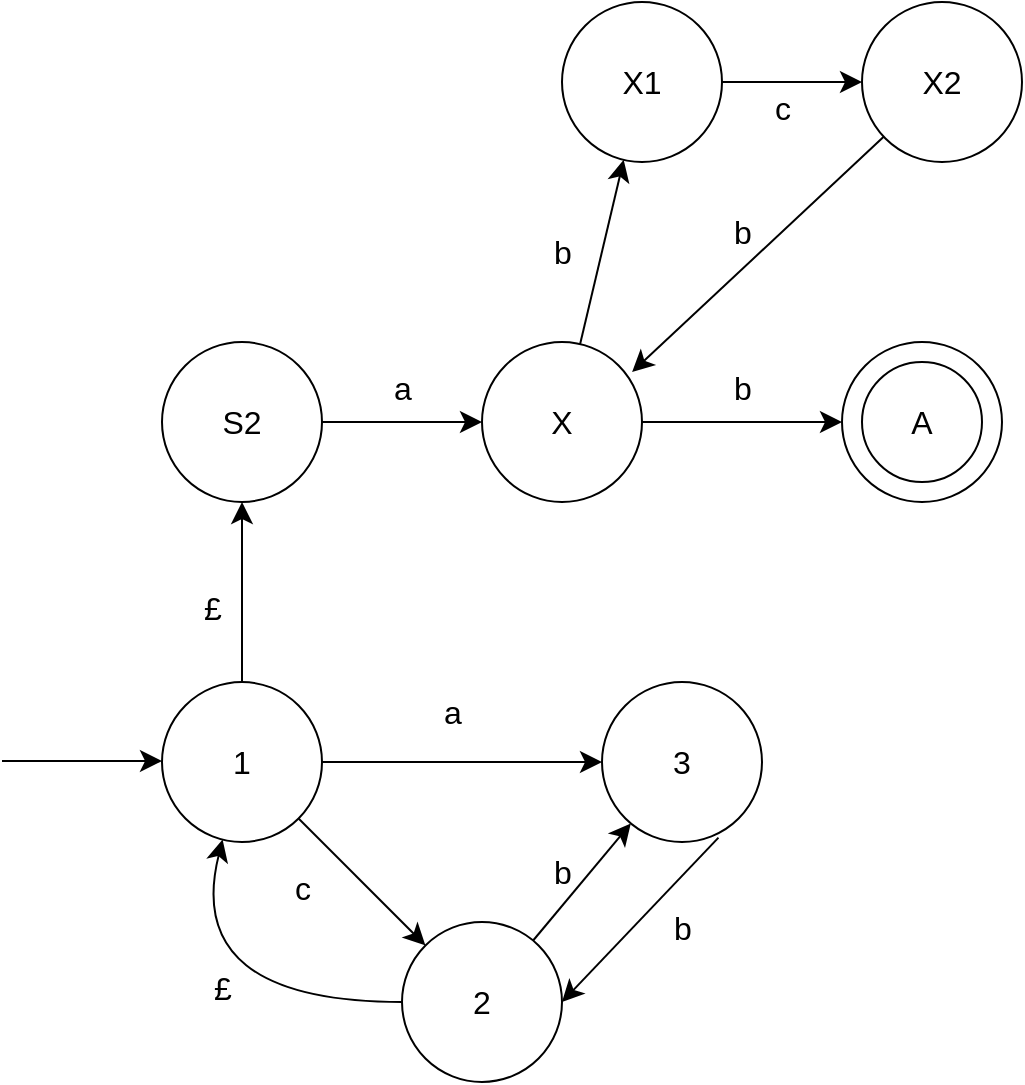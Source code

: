 <mxfile version="21.3.2" type="device">
  <diagram name="Página-1" id="lqDHjQ5vLCpdWSQDyT20">
    <mxGraphModel dx="1533" dy="1385" grid="1" gridSize="10" guides="1" tooltips="1" connect="1" arrows="1" fold="1" page="0" pageScale="1" pageWidth="1169" pageHeight="827" math="0" shadow="0">
      <root>
        <mxCell id="0" />
        <mxCell id="1" parent="0" />
        <mxCell id="gHxe_wojSaN-GGX2REn--24" style="edgeStyle=none;curved=1;rounded=0;orthogonalLoop=1;jettySize=auto;html=1;fontSize=12;startSize=8;endSize=8;" edge="1" parent="1" source="gHxe_wojSaN-GGX2REn--17" target="gHxe_wojSaN-GGX2REn--23">
          <mxGeometry relative="1" as="geometry" />
        </mxCell>
        <mxCell id="gHxe_wojSaN-GGX2REn--17" value="S2" style="ellipse;whiteSpace=wrap;html=1;fontSize=16;" vertex="1" parent="1">
          <mxGeometry x="-340" y="-480" width="80" height="80" as="geometry" />
        </mxCell>
        <mxCell id="gHxe_wojSaN-GGX2REn--27" style="edgeStyle=none;curved=1;rounded=0;orthogonalLoop=1;jettySize=auto;html=1;fontSize=12;startSize=8;endSize=8;" edge="1" parent="1" source="gHxe_wojSaN-GGX2REn--23" target="gHxe_wojSaN-GGX2REn--26">
          <mxGeometry relative="1" as="geometry" />
        </mxCell>
        <mxCell id="gHxe_wojSaN-GGX2REn--32" style="edgeStyle=none;curved=1;rounded=0;orthogonalLoop=1;jettySize=auto;html=1;fontSize=12;startSize=8;endSize=8;" edge="1" parent="1" source="gHxe_wojSaN-GGX2REn--23" target="gHxe_wojSaN-GGX2REn--31">
          <mxGeometry relative="1" as="geometry" />
        </mxCell>
        <mxCell id="gHxe_wojSaN-GGX2REn--23" value="X" style="ellipse;whiteSpace=wrap;html=1;fontSize=16;" vertex="1" parent="1">
          <mxGeometry x="-180" y="-480" width="80" height="80" as="geometry" />
        </mxCell>
        <mxCell id="gHxe_wojSaN-GGX2REn--25" value="a" style="text;html=1;align=center;verticalAlign=middle;resizable=0;points=[];autosize=1;strokeColor=none;fillColor=none;fontSize=16;" vertex="1" parent="1">
          <mxGeometry x="-235" y="-472" width="30" height="30" as="geometry" />
        </mxCell>
        <mxCell id="gHxe_wojSaN-GGX2REn--26" value="" style="ellipse;whiteSpace=wrap;html=1;fontSize=16;" vertex="1" parent="1">
          <mxGeometry y="-480" width="80" height="80" as="geometry" />
        </mxCell>
        <mxCell id="gHxe_wojSaN-GGX2REn--28" value="b" style="text;html=1;align=center;verticalAlign=middle;resizable=0;points=[];autosize=1;strokeColor=none;fillColor=none;fontSize=16;" vertex="1" parent="1">
          <mxGeometry x="-65" y="-472" width="30" height="30" as="geometry" />
        </mxCell>
        <mxCell id="gHxe_wojSaN-GGX2REn--29" value="A" style="ellipse;whiteSpace=wrap;html=1;fontSize=16;" vertex="1" parent="1">
          <mxGeometry x="10" y="-470" width="60" height="60" as="geometry" />
        </mxCell>
        <mxCell id="gHxe_wojSaN-GGX2REn--35" style="edgeStyle=none;curved=1;rounded=0;orthogonalLoop=1;jettySize=auto;html=1;fontSize=12;startSize=8;endSize=8;" edge="1" parent="1" source="gHxe_wojSaN-GGX2REn--31" target="gHxe_wojSaN-GGX2REn--34">
          <mxGeometry relative="1" as="geometry" />
        </mxCell>
        <mxCell id="gHxe_wojSaN-GGX2REn--31" value="X1" style="ellipse;whiteSpace=wrap;html=1;fontSize=16;" vertex="1" parent="1">
          <mxGeometry x="-140" y="-650" width="80" height="80" as="geometry" />
        </mxCell>
        <mxCell id="gHxe_wojSaN-GGX2REn--33" value="b" style="text;html=1;align=center;verticalAlign=middle;resizable=0;points=[];autosize=1;strokeColor=none;fillColor=none;fontSize=16;" vertex="1" parent="1">
          <mxGeometry x="-155" y="-540" width="30" height="30" as="geometry" />
        </mxCell>
        <mxCell id="gHxe_wojSaN-GGX2REn--37" style="edgeStyle=none;curved=1;rounded=0;orthogonalLoop=1;jettySize=auto;html=1;entryX=0.938;entryY=0.188;entryDx=0;entryDy=0;entryPerimeter=0;fontSize=12;startSize=8;endSize=8;" edge="1" parent="1" source="gHxe_wojSaN-GGX2REn--34" target="gHxe_wojSaN-GGX2REn--23">
          <mxGeometry relative="1" as="geometry" />
        </mxCell>
        <mxCell id="gHxe_wojSaN-GGX2REn--34" value="X2" style="ellipse;whiteSpace=wrap;html=1;fontSize=16;" vertex="1" parent="1">
          <mxGeometry x="10" y="-650" width="80" height="80" as="geometry" />
        </mxCell>
        <mxCell id="gHxe_wojSaN-GGX2REn--36" value="c" style="text;html=1;align=center;verticalAlign=middle;resizable=0;points=[];autosize=1;strokeColor=none;fillColor=none;fontSize=16;" vertex="1" parent="1">
          <mxGeometry x="-45" y="-612" width="30" height="30" as="geometry" />
        </mxCell>
        <mxCell id="gHxe_wojSaN-GGX2REn--38" value="b" style="text;html=1;align=center;verticalAlign=middle;resizable=0;points=[];autosize=1;strokeColor=none;fillColor=none;fontSize=16;" vertex="1" parent="1">
          <mxGeometry x="-65" y="-550" width="30" height="30" as="geometry" />
        </mxCell>
        <mxCell id="gHxe_wojSaN-GGX2REn--43" style="edgeStyle=none;curved=1;rounded=0;orthogonalLoop=1;jettySize=auto;html=1;fontSize=12;startSize=8;endSize=8;" edge="1" parent="1" source="gHxe_wojSaN-GGX2REn--39" target="gHxe_wojSaN-GGX2REn--42">
          <mxGeometry relative="1" as="geometry" />
        </mxCell>
        <mxCell id="gHxe_wojSaN-GGX2REn--45" style="edgeStyle=none;curved=1;rounded=0;orthogonalLoop=1;jettySize=auto;html=1;fontSize=12;startSize=8;endSize=8;" edge="1" parent="1" source="gHxe_wojSaN-GGX2REn--39" target="gHxe_wojSaN-GGX2REn--44">
          <mxGeometry relative="1" as="geometry" />
        </mxCell>
        <mxCell id="gHxe_wojSaN-GGX2REn--55" style="edgeStyle=none;curved=1;rounded=0;orthogonalLoop=1;jettySize=auto;html=1;entryX=0.5;entryY=1;entryDx=0;entryDy=0;fontSize=12;startSize=8;endSize=8;" edge="1" parent="1" source="gHxe_wojSaN-GGX2REn--39" target="gHxe_wojSaN-GGX2REn--17">
          <mxGeometry relative="1" as="geometry" />
        </mxCell>
        <mxCell id="gHxe_wojSaN-GGX2REn--39" value="1" style="ellipse;whiteSpace=wrap;html=1;fontSize=16;" vertex="1" parent="1">
          <mxGeometry x="-340" y="-310" width="80" height="80" as="geometry" />
        </mxCell>
        <mxCell id="gHxe_wojSaN-GGX2REn--47" style="edgeStyle=none;curved=1;rounded=0;orthogonalLoop=1;jettySize=auto;html=1;fontSize=12;startSize=8;endSize=8;" edge="1" parent="1" source="gHxe_wojSaN-GGX2REn--42" target="gHxe_wojSaN-GGX2REn--39">
          <mxGeometry relative="1" as="geometry">
            <Array as="points">
              <mxPoint x="-330" y="-150" />
            </Array>
          </mxGeometry>
        </mxCell>
        <mxCell id="gHxe_wojSaN-GGX2REn--50" style="edgeStyle=none;curved=1;rounded=0;orthogonalLoop=1;jettySize=auto;html=1;fontSize=12;startSize=8;endSize=8;" edge="1" parent="1" source="gHxe_wojSaN-GGX2REn--42" target="gHxe_wojSaN-GGX2REn--44">
          <mxGeometry relative="1" as="geometry" />
        </mxCell>
        <mxCell id="gHxe_wojSaN-GGX2REn--42" value="2" style="ellipse;whiteSpace=wrap;html=1;fontSize=16;" vertex="1" parent="1">
          <mxGeometry x="-220" y="-190" width="80" height="80" as="geometry" />
        </mxCell>
        <mxCell id="gHxe_wojSaN-GGX2REn--53" style="edgeStyle=none;curved=1;rounded=0;orthogonalLoop=1;jettySize=auto;html=1;entryX=1;entryY=0.5;entryDx=0;entryDy=0;fontSize=12;startSize=8;endSize=8;exitX=0.728;exitY=0.973;exitDx=0;exitDy=0;exitPerimeter=0;" edge="1" parent="1" source="gHxe_wojSaN-GGX2REn--44" target="gHxe_wojSaN-GGX2REn--42">
          <mxGeometry relative="1" as="geometry" />
        </mxCell>
        <mxCell id="gHxe_wojSaN-GGX2REn--44" value="3" style="ellipse;whiteSpace=wrap;html=1;fontSize=16;" vertex="1" parent="1">
          <mxGeometry x="-120" y="-310" width="80" height="80" as="geometry" />
        </mxCell>
        <mxCell id="gHxe_wojSaN-GGX2REn--46" value="c" style="text;html=1;align=center;verticalAlign=middle;resizable=0;points=[];autosize=1;strokeColor=none;fillColor=none;fontSize=16;" vertex="1" parent="1">
          <mxGeometry x="-285" y="-222" width="30" height="30" as="geometry" />
        </mxCell>
        <mxCell id="gHxe_wojSaN-GGX2REn--48" value="£" style="text;html=1;align=center;verticalAlign=middle;resizable=0;points=[];autosize=1;strokeColor=none;fillColor=none;fontSize=16;" vertex="1" parent="1">
          <mxGeometry x="-325" y="-172" width="30" height="30" as="geometry" />
        </mxCell>
        <mxCell id="gHxe_wojSaN-GGX2REn--49" value="a" style="text;html=1;align=center;verticalAlign=middle;resizable=0;points=[];autosize=1;strokeColor=none;fillColor=none;fontSize=16;" vertex="1" parent="1">
          <mxGeometry x="-210" y="-310" width="30" height="30" as="geometry" />
        </mxCell>
        <mxCell id="gHxe_wojSaN-GGX2REn--51" value="b" style="text;html=1;align=center;verticalAlign=middle;resizable=0;points=[];autosize=1;strokeColor=none;fillColor=none;fontSize=16;" vertex="1" parent="1">
          <mxGeometry x="-155" y="-230" width="30" height="30" as="geometry" />
        </mxCell>
        <mxCell id="gHxe_wojSaN-GGX2REn--54" value="b" style="text;html=1;align=center;verticalAlign=middle;resizable=0;points=[];autosize=1;strokeColor=none;fillColor=none;fontSize=16;" vertex="1" parent="1">
          <mxGeometry x="-95" y="-202" width="30" height="30" as="geometry" />
        </mxCell>
        <mxCell id="gHxe_wojSaN-GGX2REn--56" value="£" style="text;html=1;align=center;verticalAlign=middle;resizable=0;points=[];autosize=1;strokeColor=none;fillColor=none;fontSize=16;" vertex="1" parent="1">
          <mxGeometry x="-330" y="-362" width="30" height="30" as="geometry" />
        </mxCell>
        <mxCell id="gHxe_wojSaN-GGX2REn--58" style="edgeStyle=none;curved=1;rounded=0;orthogonalLoop=1;jettySize=auto;html=1;fontSize=12;startSize=8;endSize=8;startArrow=classic;startFill=1;endArrow=none;endFill=0;" edge="1" parent="1">
          <mxGeometry relative="1" as="geometry">
            <mxPoint x="-340" y="-270.5" as="sourcePoint" />
            <mxPoint x="-420" y="-270.5" as="targetPoint" />
          </mxGeometry>
        </mxCell>
      </root>
    </mxGraphModel>
  </diagram>
</mxfile>
